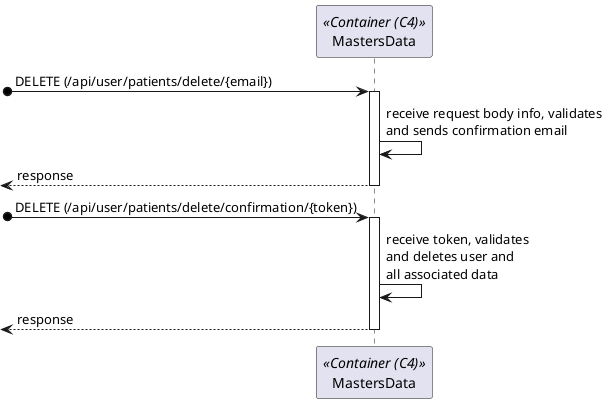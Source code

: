 ```plantuml
@startuml Process_View
participant "MastersData" as BE <<Container (C4)>>

[o-> BE: DELETE (/api/user/patients/delete/{email})
activate BE
BE -> BE: receive request body info, validates \nand sends confirmation email
<-- BE: response
deactivate BE
[o-> BE: DELETE (/api/user/patients/delete/confirmation/{token})
activate BE
BE -> BE : receive token, validates \nand deletes user and\nall associated data
<-- BE: response
deactivate BE
@enduml
```